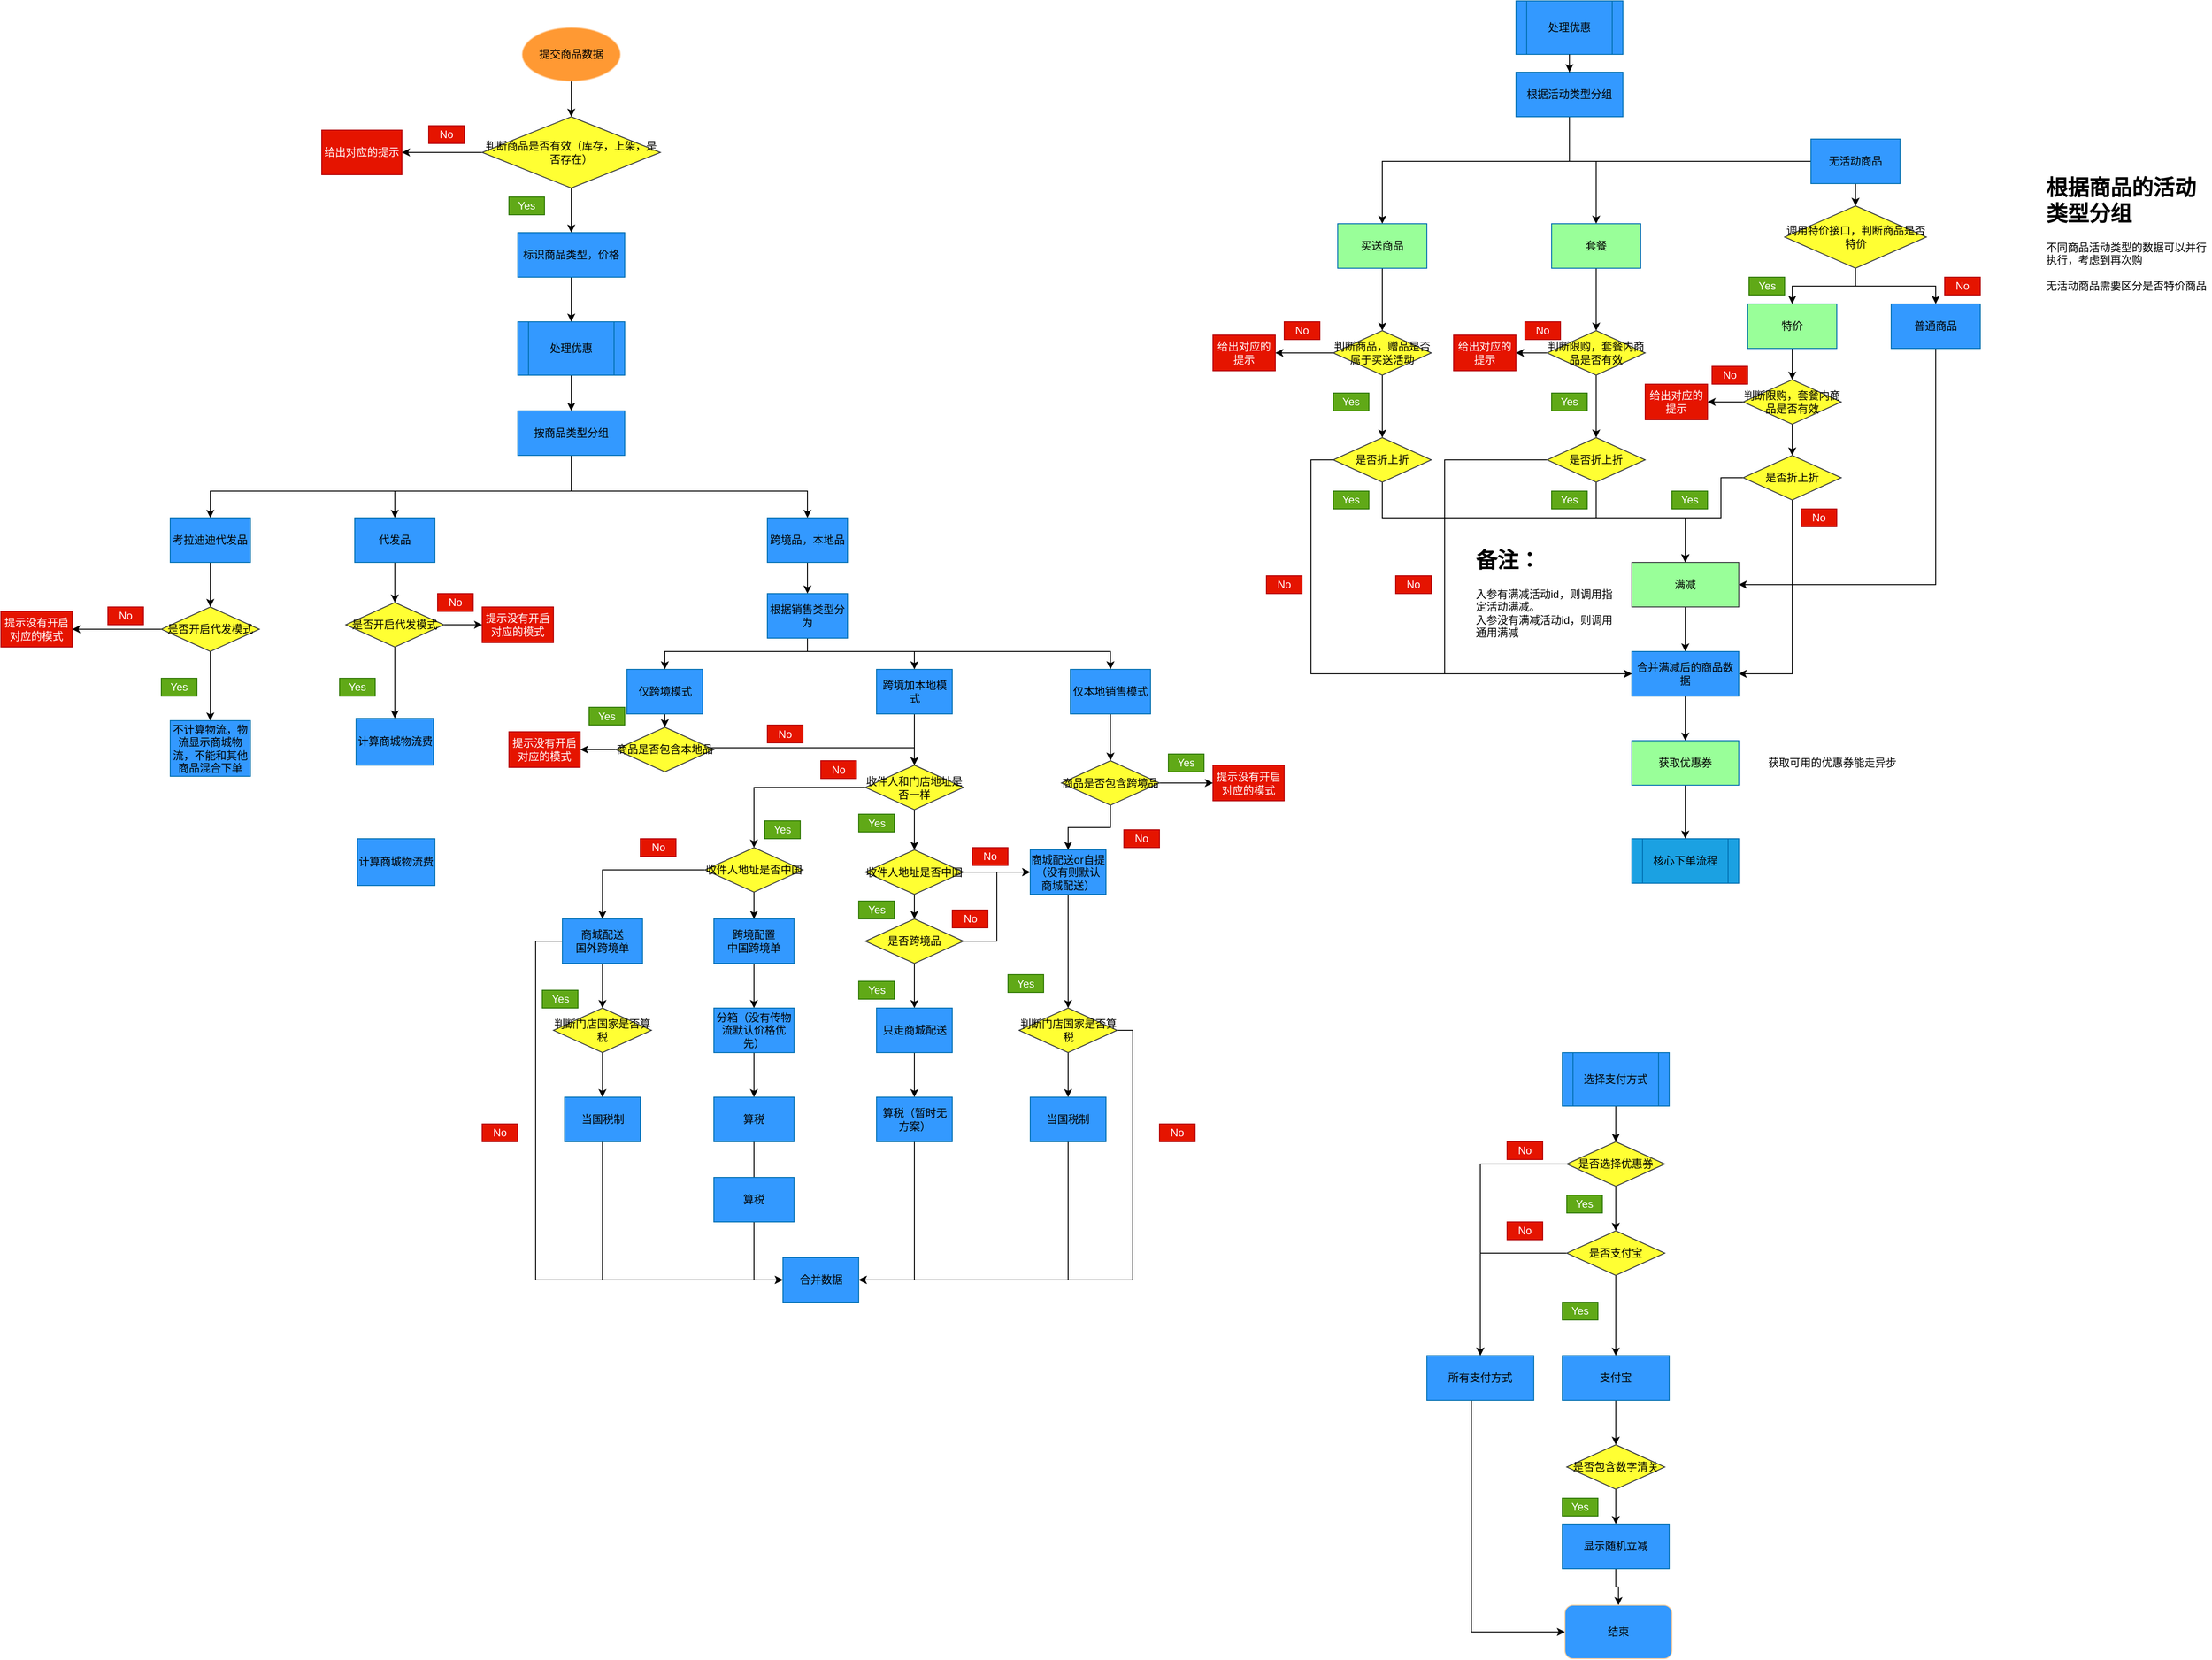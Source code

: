 <mxfile version="13.9.6" type="github">
  <diagram id="3rQoYeFcdN2NfCOZFEvK" name="Page-1">
    <mxGraphModel dx="3609" dy="871" grid="1" gridSize="10" guides="1" tooltips="1" connect="1" arrows="1" fold="1" page="1" pageScale="1" pageWidth="827" pageHeight="1169" math="0" shadow="0">
      <root>
        <mxCell id="0" />
        <mxCell id="1" parent="0" />
        <mxCell id="nCokUab-BiOMGtAnf7Bx-4" value="" style="edgeStyle=orthogonalEdgeStyle;rounded=0;orthogonalLoop=1;jettySize=auto;html=1;" edge="1" parent="1" source="nCokUab-BiOMGtAnf7Bx-2" target="nCokUab-BiOMGtAnf7Bx-3">
          <mxGeometry relative="1" as="geometry" />
        </mxCell>
        <mxCell id="nCokUab-BiOMGtAnf7Bx-2" value="提交商品数据" style="ellipse;whiteSpace=wrap;html=1;strokeColor=#FFCC99;fillColor=#FF9933;" vertex="1" parent="1">
          <mxGeometry x="-345" y="50" width="110" height="60" as="geometry" />
        </mxCell>
        <mxCell id="nCokUab-BiOMGtAnf7Bx-6" value="" style="edgeStyle=orthogonalEdgeStyle;rounded=0;orthogonalLoop=1;jettySize=auto;html=1;" edge="1" parent="1" source="nCokUab-BiOMGtAnf7Bx-3" target="nCokUab-BiOMGtAnf7Bx-5">
          <mxGeometry relative="1" as="geometry" />
        </mxCell>
        <mxCell id="nCokUab-BiOMGtAnf7Bx-10" value="" style="edgeStyle=orthogonalEdgeStyle;rounded=0;orthogonalLoop=1;jettySize=auto;html=1;" edge="1" parent="1" source="nCokUab-BiOMGtAnf7Bx-3">
          <mxGeometry relative="1" as="geometry">
            <mxPoint x="-290" y="280" as="targetPoint" />
          </mxGeometry>
        </mxCell>
        <mxCell id="nCokUab-BiOMGtAnf7Bx-3" value="判断商品是否有效（库存，上架，是否存在）" style="rhombus;whiteSpace=wrap;html=1;strokeColor=#36393d;fillColor=#FFFF33;" vertex="1" parent="1">
          <mxGeometry x="-390" y="150" width="200" height="80" as="geometry" />
        </mxCell>
        <mxCell id="nCokUab-BiOMGtAnf7Bx-5" value="给出对应的提示" style="rounded=0;whiteSpace=wrap;html=1;strokeColor=#B20000;fillColor=#e51400;fontColor=#ffffff;" vertex="1" parent="1">
          <mxGeometry x="-570" y="165" width="90" height="50" as="geometry" />
        </mxCell>
        <mxCell id="nCokUab-BiOMGtAnf7Bx-7" value="No" style="text;html=1;strokeColor=#B20000;fillColor=#e51400;align=center;verticalAlign=middle;whiteSpace=wrap;rounded=0;fontColor=#ffffff;" vertex="1" parent="1">
          <mxGeometry x="-450" y="160" width="40" height="20" as="geometry" />
        </mxCell>
        <mxCell id="nCokUab-BiOMGtAnf7Bx-105" value="" style="edgeStyle=orthogonalEdgeStyle;rounded=0;orthogonalLoop=1;jettySize=auto;html=1;" edge="1" parent="1" source="nCokUab-BiOMGtAnf7Bx-9" target="nCokUab-BiOMGtAnf7Bx-104">
          <mxGeometry relative="1" as="geometry" />
        </mxCell>
        <mxCell id="nCokUab-BiOMGtAnf7Bx-9" value="&lt;font color=&quot;#000000&quot;&gt;处理优惠&lt;/font&gt;" style="shape=process;whiteSpace=wrap;html=1;backgroundOutline=1;strokeColor=#006EAF;fontColor=#ffffff;fillColor=#3399FF;" vertex="1" parent="1">
          <mxGeometry x="-350" y="380" width="120" height="60" as="geometry" />
        </mxCell>
        <mxCell id="nCokUab-BiOMGtAnf7Bx-11" value="Yes" style="text;html=1;strokeColor=#2D7600;fillColor=#60a917;align=center;verticalAlign=middle;whiteSpace=wrap;rounded=0;fontColor=#ffffff;" vertex="1" parent="1">
          <mxGeometry x="-360" y="240" width="40" height="20" as="geometry" />
        </mxCell>
        <mxCell id="nCokUab-BiOMGtAnf7Bx-18" style="edgeStyle=orthogonalEdgeStyle;rounded=0;orthogonalLoop=1;jettySize=auto;html=1;" edge="1" parent="1" source="nCokUab-BiOMGtAnf7Bx-12" target="nCokUab-BiOMGtAnf7Bx-13">
          <mxGeometry relative="1" as="geometry">
            <Array as="points">
              <mxPoint x="830" y="200" />
              <mxPoint x="620" y="200" />
            </Array>
          </mxGeometry>
        </mxCell>
        <mxCell id="nCokUab-BiOMGtAnf7Bx-19" style="edgeStyle=orthogonalEdgeStyle;rounded=0;orthogonalLoop=1;jettySize=auto;html=1;entryX=0.5;entryY=0;entryDx=0;entryDy=0;" edge="1" parent="1" source="nCokUab-BiOMGtAnf7Bx-73" target="nCokUab-BiOMGtAnf7Bx-15">
          <mxGeometry relative="1" as="geometry">
            <Array as="points">
              <mxPoint x="830" y="200" />
              <mxPoint x="860" y="200" />
            </Array>
          </mxGeometry>
        </mxCell>
        <mxCell id="nCokUab-BiOMGtAnf7Bx-12" value="&lt;font color=&quot;#000000&quot;&gt;处理优惠&lt;/font&gt;" style="shape=process;whiteSpace=wrap;html=1;backgroundOutline=1;strokeColor=#006EAF;fontColor=#ffffff;fillColor=#3399FF;" vertex="1" parent="1">
          <mxGeometry x="770" y="20" width="120" height="60" as="geometry" />
        </mxCell>
        <mxCell id="nCokUab-BiOMGtAnf7Bx-62" value="" style="edgeStyle=orthogonalEdgeStyle;rounded=0;orthogonalLoop=1;jettySize=auto;html=1;" edge="1" parent="1" source="nCokUab-BiOMGtAnf7Bx-13" target="nCokUab-BiOMGtAnf7Bx-57">
          <mxGeometry relative="1" as="geometry" />
        </mxCell>
        <mxCell id="nCokUab-BiOMGtAnf7Bx-13" value="&lt;font color=&quot;#000000&quot;&gt;买送商品&lt;/font&gt;" style="rounded=0;whiteSpace=wrap;html=1;strokeColor=#006EAF;fontColor=#ffffff;fillColor=#99FF99;" vertex="1" parent="1">
          <mxGeometry x="570" y="270" width="100" height="50" as="geometry" />
        </mxCell>
        <mxCell id="nCokUab-BiOMGtAnf7Bx-66" value="" style="edgeStyle=orthogonalEdgeStyle;rounded=0;orthogonalLoop=1;jettySize=auto;html=1;" edge="1" parent="1" source="nCokUab-BiOMGtAnf7Bx-15" target="nCokUab-BiOMGtAnf7Bx-59">
          <mxGeometry relative="1" as="geometry" />
        </mxCell>
        <mxCell id="nCokUab-BiOMGtAnf7Bx-15" value="&lt;font color=&quot;#000000&quot;&gt;套餐&lt;/font&gt;" style="rounded=0;whiteSpace=wrap;html=1;strokeColor=#006EAF;fontColor=#ffffff;fillColor=#99FF99;" vertex="1" parent="1">
          <mxGeometry x="810" y="270" width="100" height="50" as="geometry" />
        </mxCell>
        <mxCell id="nCokUab-BiOMGtAnf7Bx-88" value="" style="edgeStyle=orthogonalEdgeStyle;rounded=0;orthogonalLoop=1;jettySize=auto;html=1;" edge="1" parent="1" source="nCokUab-BiOMGtAnf7Bx-16" target="nCokUab-BiOMGtAnf7Bx-87">
          <mxGeometry relative="1" as="geometry" />
        </mxCell>
        <mxCell id="nCokUab-BiOMGtAnf7Bx-16" value="&lt;font color=&quot;#000000&quot;&gt;特价&lt;/font&gt;" style="rounded=0;whiteSpace=wrap;html=1;strokeColor=#006EAF;fontColor=#ffffff;fillColor=#99FF99;" vertex="1" parent="1">
          <mxGeometry x="1030" y="360" width="100" height="50" as="geometry" />
        </mxCell>
        <mxCell id="nCokUab-BiOMGtAnf7Bx-85" style="edgeStyle=orthogonalEdgeStyle;rounded=0;orthogonalLoop=1;jettySize=auto;html=1;entryX=1;entryY=0.5;entryDx=0;entryDy=0;" edge="1" parent="1" source="nCokUab-BiOMGtAnf7Bx-17" target="nCokUab-BiOMGtAnf7Bx-27">
          <mxGeometry relative="1" as="geometry">
            <Array as="points">
              <mxPoint x="1241" y="675" />
            </Array>
          </mxGeometry>
        </mxCell>
        <mxCell id="nCokUab-BiOMGtAnf7Bx-17" value="&lt;font color=&quot;#000000&quot;&gt;普通商品&lt;/font&gt;" style="rounded=0;whiteSpace=wrap;html=1;strokeColor=#006EAF;fontColor=#ffffff;fillColor=#3399FF;" vertex="1" parent="1">
          <mxGeometry x="1191" y="360" width="100" height="50" as="geometry" />
        </mxCell>
        <mxCell id="nCokUab-BiOMGtAnf7Bx-36" style="edgeStyle=orthogonalEdgeStyle;rounded=0;orthogonalLoop=1;jettySize=auto;html=1;entryX=0.5;entryY=0;entryDx=0;entryDy=0;" edge="1" parent="1" source="nCokUab-BiOMGtAnf7Bx-24" target="nCokUab-BiOMGtAnf7Bx-27">
          <mxGeometry relative="1" as="geometry">
            <Array as="points">
              <mxPoint x="620" y="600" />
              <mxPoint x="960" y="600" />
            </Array>
          </mxGeometry>
        </mxCell>
        <mxCell id="nCokUab-BiOMGtAnf7Bx-43" style="edgeStyle=orthogonalEdgeStyle;rounded=0;orthogonalLoop=1;jettySize=auto;html=1;entryX=0;entryY=0.5;entryDx=0;entryDy=0;" edge="1" parent="1" source="nCokUab-BiOMGtAnf7Bx-24" target="nCokUab-BiOMGtAnf7Bx-41">
          <mxGeometry relative="1" as="geometry">
            <mxPoint x="510" y="780" as="targetPoint" />
            <Array as="points">
              <mxPoint x="540" y="535" />
              <mxPoint x="540" y="775" />
            </Array>
          </mxGeometry>
        </mxCell>
        <mxCell id="nCokUab-BiOMGtAnf7Bx-24" value="是否折上折" style="rhombus;whiteSpace=wrap;html=1;strokeColor=#36393d;fillColor=#FFFF33;" vertex="1" parent="1">
          <mxGeometry x="565" y="510" width="110" height="50" as="geometry" />
        </mxCell>
        <mxCell id="nCokUab-BiOMGtAnf7Bx-35" style="edgeStyle=orthogonalEdgeStyle;rounded=0;orthogonalLoop=1;jettySize=auto;html=1;entryX=0.5;entryY=0;entryDx=0;entryDy=0;" edge="1" parent="1" source="nCokUab-BiOMGtAnf7Bx-25" target="nCokUab-BiOMGtAnf7Bx-27">
          <mxGeometry relative="1" as="geometry">
            <Array as="points">
              <mxPoint x="860" y="600" />
              <mxPoint x="960" y="600" />
            </Array>
          </mxGeometry>
        </mxCell>
        <mxCell id="nCokUab-BiOMGtAnf7Bx-46" style="edgeStyle=orthogonalEdgeStyle;rounded=0;orthogonalLoop=1;jettySize=auto;html=1;entryX=0;entryY=0.5;entryDx=0;entryDy=0;" edge="1" parent="1" source="nCokUab-BiOMGtAnf7Bx-25" target="nCokUab-BiOMGtAnf7Bx-41">
          <mxGeometry relative="1" as="geometry">
            <Array as="points">
              <mxPoint x="690" y="535" />
              <mxPoint x="690" y="775" />
            </Array>
          </mxGeometry>
        </mxCell>
        <mxCell id="nCokUab-BiOMGtAnf7Bx-25" value="是否折上折" style="rhombus;whiteSpace=wrap;html=1;strokeColor=#36393d;fillColor=#FFFF33;" vertex="1" parent="1">
          <mxGeometry x="805" y="510" width="110" height="50" as="geometry" />
        </mxCell>
        <mxCell id="nCokUab-BiOMGtAnf7Bx-34" style="edgeStyle=orthogonalEdgeStyle;rounded=0;orthogonalLoop=1;jettySize=auto;html=1;entryX=0.5;entryY=0;entryDx=0;entryDy=0;" edge="1" parent="1" source="nCokUab-BiOMGtAnf7Bx-26" target="nCokUab-BiOMGtAnf7Bx-27">
          <mxGeometry relative="1" as="geometry">
            <Array as="points">
              <mxPoint x="1000" y="600" />
              <mxPoint x="960" y="600" />
            </Array>
          </mxGeometry>
        </mxCell>
        <mxCell id="nCokUab-BiOMGtAnf7Bx-86" style="edgeStyle=orthogonalEdgeStyle;rounded=0;orthogonalLoop=1;jettySize=auto;html=1;entryX=1;entryY=0.5;entryDx=0;entryDy=0;" edge="1" parent="1" source="nCokUab-BiOMGtAnf7Bx-26" target="nCokUab-BiOMGtAnf7Bx-41">
          <mxGeometry relative="1" as="geometry">
            <Array as="points">
              <mxPoint x="1080" y="775" />
            </Array>
          </mxGeometry>
        </mxCell>
        <mxCell id="nCokUab-BiOMGtAnf7Bx-26" value="是否折上折" style="rhombus;whiteSpace=wrap;html=1;strokeColor=#36393d;fillColor=#FFFF33;" vertex="1" parent="1">
          <mxGeometry x="1025" y="530" width="110" height="50" as="geometry" />
        </mxCell>
        <mxCell id="nCokUab-BiOMGtAnf7Bx-42" value="" style="edgeStyle=orthogonalEdgeStyle;rounded=0;orthogonalLoop=1;jettySize=auto;html=1;" edge="1" parent="1" source="nCokUab-BiOMGtAnf7Bx-27" target="nCokUab-BiOMGtAnf7Bx-41">
          <mxGeometry relative="1" as="geometry" />
        </mxCell>
        <mxCell id="nCokUab-BiOMGtAnf7Bx-27" value="&lt;font color=&quot;#000000&quot;&gt;满减&lt;/font&gt;" style="rounded=0;whiteSpace=wrap;html=1;strokeColor=#36393d;fillColor=#99FF99;" vertex="1" parent="1">
          <mxGeometry x="900" y="650" width="120" height="50" as="geometry" />
        </mxCell>
        <mxCell id="nCokUab-BiOMGtAnf7Bx-37" value="Yes" style="text;html=1;strokeColor=#2D7600;fillColor=#60a917;align=center;verticalAlign=middle;whiteSpace=wrap;rounded=0;fontColor=#ffffff;" vertex="1" parent="1">
          <mxGeometry x="565" y="570" width="40" height="20" as="geometry" />
        </mxCell>
        <mxCell id="nCokUab-BiOMGtAnf7Bx-38" value="Yes" style="text;html=1;strokeColor=#2D7600;fillColor=#60a917;align=center;verticalAlign=middle;whiteSpace=wrap;rounded=0;fontColor=#ffffff;" vertex="1" parent="1">
          <mxGeometry x="810" y="570" width="40" height="20" as="geometry" />
        </mxCell>
        <mxCell id="nCokUab-BiOMGtAnf7Bx-39" value="Yes" style="text;html=1;strokeColor=#2D7600;fillColor=#60a917;align=center;verticalAlign=middle;whiteSpace=wrap;rounded=0;fontColor=#ffffff;" vertex="1" parent="1">
          <mxGeometry x="945" y="570" width="40" height="20" as="geometry" />
        </mxCell>
        <mxCell id="nCokUab-BiOMGtAnf7Bx-40" value="&lt;font color=&quot;#000000&quot;&gt;核心下单流程&lt;/font&gt;" style="shape=process;whiteSpace=wrap;html=1;backgroundOutline=1;strokeColor=#006EAF;fillColor=#1ba1e2;fontColor=#ffffff;" vertex="1" parent="1">
          <mxGeometry x="900" y="960" width="120" height="50" as="geometry" />
        </mxCell>
        <mxCell id="nCokUab-BiOMGtAnf7Bx-51" value="" style="edgeStyle=orthogonalEdgeStyle;rounded=0;orthogonalLoop=1;jettySize=auto;html=1;" edge="1" parent="1" source="nCokUab-BiOMGtAnf7Bx-41" target="nCokUab-BiOMGtAnf7Bx-44">
          <mxGeometry relative="1" as="geometry" />
        </mxCell>
        <mxCell id="nCokUab-BiOMGtAnf7Bx-41" value="&lt;font color=&quot;#000000&quot;&gt;合并满减后的商品数据&lt;/font&gt;" style="rounded=0;whiteSpace=wrap;html=1;strokeColor=#006EAF;fontColor=#ffffff;fillColor=#3399FF;" vertex="1" parent="1">
          <mxGeometry x="900" y="750" width="120" height="50" as="geometry" />
        </mxCell>
        <mxCell id="nCokUab-BiOMGtAnf7Bx-52" value="" style="edgeStyle=orthogonalEdgeStyle;rounded=0;orthogonalLoop=1;jettySize=auto;html=1;" edge="1" parent="1" source="nCokUab-BiOMGtAnf7Bx-44" target="nCokUab-BiOMGtAnf7Bx-40">
          <mxGeometry relative="1" as="geometry" />
        </mxCell>
        <mxCell id="nCokUab-BiOMGtAnf7Bx-44" value="&lt;font color=&quot;#000000&quot;&gt;获取优惠券&lt;/font&gt;" style="rounded=0;whiteSpace=wrap;html=1;strokeColor=#006EAF;fontColor=#ffffff;fillColor=#99FF99;" vertex="1" parent="1">
          <mxGeometry x="900" y="850" width="120" height="50" as="geometry" />
        </mxCell>
        <mxCell id="nCokUab-BiOMGtAnf7Bx-48" value="No" style="text;html=1;strokeColor=#B20000;fillColor=#e51400;align=center;verticalAlign=middle;whiteSpace=wrap;rounded=0;fontColor=#ffffff;" vertex="1" parent="1">
          <mxGeometry x="490" y="665" width="40" height="20" as="geometry" />
        </mxCell>
        <mxCell id="nCokUab-BiOMGtAnf7Bx-49" value="No" style="text;html=1;strokeColor=#B20000;fillColor=#e51400;align=center;verticalAlign=middle;whiteSpace=wrap;rounded=0;fontColor=#ffffff;" vertex="1" parent="1">
          <mxGeometry x="635" y="665" width="40" height="20" as="geometry" />
        </mxCell>
        <mxCell id="nCokUab-BiOMGtAnf7Bx-50" value="No" style="text;html=1;strokeColor=#B20000;fillColor=#e51400;align=center;verticalAlign=middle;whiteSpace=wrap;rounded=0;fontColor=#ffffff;" vertex="1" parent="1">
          <mxGeometry x="1090" y="590" width="40" height="20" as="geometry" />
        </mxCell>
        <mxCell id="nCokUab-BiOMGtAnf7Bx-54" value="获取可用的优惠券能走异步" style="text;html=1;strokeColor=none;fillColor=none;align=center;verticalAlign=middle;whiteSpace=wrap;rounded=0;" vertex="1" parent="1">
          <mxGeometry x="1050" y="857.5" width="150" height="35" as="geometry" />
        </mxCell>
        <mxCell id="nCokUab-BiOMGtAnf7Bx-55" value="&lt;h1&gt;根据商品的活动类型分组&lt;/h1&gt;&lt;div&gt;不同商品活动类型的数据可以并行执行，考虑到再次购&lt;/div&gt;&lt;div&gt;&lt;br&gt;&lt;/div&gt;&lt;div&gt;无活动商品需要区分是否特价商品&lt;/div&gt;" style="text;html=1;strokeColor=none;fillColor=none;spacing=5;spacingTop=-20;whiteSpace=wrap;overflow=hidden;rounded=0;" vertex="1" parent="1">
          <mxGeometry x="1360" y="210" width="190" height="160" as="geometry" />
        </mxCell>
        <mxCell id="nCokUab-BiOMGtAnf7Bx-60" value="" style="edgeStyle=orthogonalEdgeStyle;rounded=0;orthogonalLoop=1;jettySize=auto;html=1;" edge="1" parent="1" source="nCokUab-BiOMGtAnf7Bx-57" target="nCokUab-BiOMGtAnf7Bx-24">
          <mxGeometry relative="1" as="geometry" />
        </mxCell>
        <mxCell id="nCokUab-BiOMGtAnf7Bx-64" value="" style="edgeStyle=orthogonalEdgeStyle;rounded=0;orthogonalLoop=1;jettySize=auto;html=1;" edge="1" parent="1" source="nCokUab-BiOMGtAnf7Bx-57" target="nCokUab-BiOMGtAnf7Bx-63">
          <mxGeometry relative="1" as="geometry" />
        </mxCell>
        <mxCell id="nCokUab-BiOMGtAnf7Bx-57" value="判断商品，赠品是否属于买送活动" style="rhombus;whiteSpace=wrap;html=1;strokeColor=#36393d;fillColor=#FFFF33;" vertex="1" parent="1">
          <mxGeometry x="565" y="390" width="110" height="50" as="geometry" />
        </mxCell>
        <mxCell id="nCokUab-BiOMGtAnf7Bx-67" value="" style="edgeStyle=orthogonalEdgeStyle;rounded=0;orthogonalLoop=1;jettySize=auto;html=1;" edge="1" parent="1" source="nCokUab-BiOMGtAnf7Bx-59" target="nCokUab-BiOMGtAnf7Bx-25">
          <mxGeometry relative="1" as="geometry" />
        </mxCell>
        <mxCell id="nCokUab-BiOMGtAnf7Bx-70" value="" style="edgeStyle=orthogonalEdgeStyle;rounded=0;orthogonalLoop=1;jettySize=auto;html=1;" edge="1" parent="1" source="nCokUab-BiOMGtAnf7Bx-59" target="nCokUab-BiOMGtAnf7Bx-68">
          <mxGeometry relative="1" as="geometry" />
        </mxCell>
        <mxCell id="nCokUab-BiOMGtAnf7Bx-59" value="判断限购，套餐内商品是否有效" style="rhombus;whiteSpace=wrap;html=1;strokeColor=#36393d;fillColor=#FFFF33;" vertex="1" parent="1">
          <mxGeometry x="805" y="390" width="110" height="50" as="geometry" />
        </mxCell>
        <mxCell id="nCokUab-BiOMGtAnf7Bx-61" value="Yes" style="text;html=1;strokeColor=#2D7600;fillColor=#60a917;align=center;verticalAlign=middle;whiteSpace=wrap;rounded=0;fontColor=#ffffff;" vertex="1" parent="1">
          <mxGeometry x="565" y="460" width="40" height="20" as="geometry" />
        </mxCell>
        <mxCell id="nCokUab-BiOMGtAnf7Bx-63" value="给出对应的提示" style="rounded=0;whiteSpace=wrap;html=1;strokeColor=#B20000;fillColor=#e51400;fontColor=#ffffff;" vertex="1" parent="1">
          <mxGeometry x="430" y="395" width="70" height="40" as="geometry" />
        </mxCell>
        <mxCell id="nCokUab-BiOMGtAnf7Bx-65" value="No" style="text;html=1;strokeColor=#B20000;fillColor=#e51400;align=center;verticalAlign=middle;whiteSpace=wrap;rounded=0;fontColor=#ffffff;" vertex="1" parent="1">
          <mxGeometry x="510" y="380" width="40" height="20" as="geometry" />
        </mxCell>
        <mxCell id="nCokUab-BiOMGtAnf7Bx-68" value="给出对应的提示" style="rounded=0;whiteSpace=wrap;html=1;strokeColor=#B20000;fillColor=#e51400;fontColor=#ffffff;" vertex="1" parent="1">
          <mxGeometry x="700" y="395" width="70" height="40" as="geometry" />
        </mxCell>
        <mxCell id="nCokUab-BiOMGtAnf7Bx-69" value="No" style="text;html=1;strokeColor=#B20000;fillColor=#e51400;align=center;verticalAlign=middle;whiteSpace=wrap;rounded=0;fontColor=#ffffff;" vertex="1" parent="1">
          <mxGeometry x="780" y="380" width="40" height="20" as="geometry" />
        </mxCell>
        <mxCell id="nCokUab-BiOMGtAnf7Bx-71" value="Yes" style="text;html=1;strokeColor=#2D7600;fillColor=#60a917;align=center;verticalAlign=middle;whiteSpace=wrap;rounded=0;fontColor=#ffffff;" vertex="1" parent="1">
          <mxGeometry x="810" y="460" width="40" height="20" as="geometry" />
        </mxCell>
        <mxCell id="nCokUab-BiOMGtAnf7Bx-76" style="edgeStyle=orthogonalEdgeStyle;rounded=0;orthogonalLoop=1;jettySize=auto;html=1;entryX=0;entryY=0.5;entryDx=0;entryDy=0;" edge="1" parent="1" source="nCokUab-BiOMGtAnf7Bx-73" target="nCokUab-BiOMGtAnf7Bx-75">
          <mxGeometry relative="1" as="geometry">
            <Array as="points">
              <mxPoint x="830" y="200" />
              <mxPoint x="1110" y="200" />
            </Array>
          </mxGeometry>
        </mxCell>
        <mxCell id="nCokUab-BiOMGtAnf7Bx-73" value="&lt;font color=&quot;#000000&quot;&gt;根据活动类型分组&lt;/font&gt;" style="rounded=0;whiteSpace=wrap;html=1;strokeColor=#006EAF;fontColor=#ffffff;fillColor=#3399FF;" vertex="1" parent="1">
          <mxGeometry x="770" y="100" width="120" height="50" as="geometry" />
        </mxCell>
        <mxCell id="nCokUab-BiOMGtAnf7Bx-74" style="edgeStyle=orthogonalEdgeStyle;rounded=0;orthogonalLoop=1;jettySize=auto;html=1;entryX=0.5;entryY=0;entryDx=0;entryDy=0;" edge="1" parent="1" source="nCokUab-BiOMGtAnf7Bx-12" target="nCokUab-BiOMGtAnf7Bx-73">
          <mxGeometry relative="1" as="geometry">
            <mxPoint x="829.941" y="80" as="sourcePoint" />
            <mxPoint x="860.0" y="270" as="targetPoint" />
            <Array as="points" />
          </mxGeometry>
        </mxCell>
        <mxCell id="nCokUab-BiOMGtAnf7Bx-80" value="" style="edgeStyle=orthogonalEdgeStyle;rounded=0;orthogonalLoop=1;jettySize=auto;html=1;" edge="1" parent="1" source="nCokUab-BiOMGtAnf7Bx-75" target="nCokUab-BiOMGtAnf7Bx-79">
          <mxGeometry relative="1" as="geometry" />
        </mxCell>
        <mxCell id="nCokUab-BiOMGtAnf7Bx-75" value="&lt;font color=&quot;#000000&quot;&gt;无活动商品&lt;/font&gt;" style="rounded=0;whiteSpace=wrap;html=1;strokeColor=#006EAF;fontColor=#ffffff;fillColor=#3399FF;" vertex="1" parent="1">
          <mxGeometry x="1101" y="175" width="100" height="50" as="geometry" />
        </mxCell>
        <mxCell id="nCokUab-BiOMGtAnf7Bx-81" style="edgeStyle=orthogonalEdgeStyle;rounded=0;orthogonalLoop=1;jettySize=auto;html=1;entryX=0.5;entryY=0;entryDx=0;entryDy=0;" edge="1" parent="1" source="nCokUab-BiOMGtAnf7Bx-79" target="nCokUab-BiOMGtAnf7Bx-16">
          <mxGeometry relative="1" as="geometry" />
        </mxCell>
        <mxCell id="nCokUab-BiOMGtAnf7Bx-82" style="edgeStyle=orthogonalEdgeStyle;rounded=0;orthogonalLoop=1;jettySize=auto;html=1;entryX=0.5;entryY=0;entryDx=0;entryDy=0;" edge="1" parent="1" source="nCokUab-BiOMGtAnf7Bx-79" target="nCokUab-BiOMGtAnf7Bx-17">
          <mxGeometry relative="1" as="geometry" />
        </mxCell>
        <mxCell id="nCokUab-BiOMGtAnf7Bx-79" value="调用特价接口，判断商品是否特价" style="rhombus;whiteSpace=wrap;html=1;strokeColor=#36393d;fillColor=#FFFF33;" vertex="1" parent="1">
          <mxGeometry x="1071.5" y="250" width="159" height="70" as="geometry" />
        </mxCell>
        <mxCell id="nCokUab-BiOMGtAnf7Bx-83" value="No" style="text;html=1;strokeColor=#B20000;fillColor=#e51400;align=center;verticalAlign=middle;whiteSpace=wrap;rounded=0;fontColor=#ffffff;" vertex="1" parent="1">
          <mxGeometry x="1251" y="330" width="40" height="20" as="geometry" />
        </mxCell>
        <mxCell id="nCokUab-BiOMGtAnf7Bx-84" value="Yes" style="text;html=1;strokeColor=#2D7600;fillColor=#60a917;align=center;verticalAlign=middle;whiteSpace=wrap;rounded=0;fontColor=#ffffff;" vertex="1" parent="1">
          <mxGeometry x="1031.5" y="330" width="40" height="20" as="geometry" />
        </mxCell>
        <mxCell id="nCokUab-BiOMGtAnf7Bx-89" value="" style="edgeStyle=orthogonalEdgeStyle;rounded=0;orthogonalLoop=1;jettySize=auto;html=1;" edge="1" parent="1" source="nCokUab-BiOMGtAnf7Bx-87">
          <mxGeometry relative="1" as="geometry">
            <mxPoint x="1080" y="530" as="targetPoint" />
          </mxGeometry>
        </mxCell>
        <mxCell id="nCokUab-BiOMGtAnf7Bx-92" value="" style="edgeStyle=orthogonalEdgeStyle;rounded=0;orthogonalLoop=1;jettySize=auto;html=1;" edge="1" parent="1" source="nCokUab-BiOMGtAnf7Bx-87" target="nCokUab-BiOMGtAnf7Bx-90">
          <mxGeometry relative="1" as="geometry" />
        </mxCell>
        <mxCell id="nCokUab-BiOMGtAnf7Bx-87" value="判断限购，套餐内商品是否有效" style="rhombus;whiteSpace=wrap;html=1;strokeColor=#36393d;fillColor=#FFFF33;" vertex="1" parent="1">
          <mxGeometry x="1025" y="445" width="110" height="50" as="geometry" />
        </mxCell>
        <mxCell id="nCokUab-BiOMGtAnf7Bx-90" value="给出对应的提示" style="rounded=0;whiteSpace=wrap;html=1;strokeColor=#B20000;fillColor=#e51400;fontColor=#ffffff;" vertex="1" parent="1">
          <mxGeometry x="915" y="450" width="70" height="40" as="geometry" />
        </mxCell>
        <mxCell id="nCokUab-BiOMGtAnf7Bx-91" value="No" style="text;html=1;strokeColor=#B20000;fillColor=#e51400;align=center;verticalAlign=middle;whiteSpace=wrap;rounded=0;fontColor=#ffffff;" vertex="1" parent="1">
          <mxGeometry x="990" y="430" width="40" height="20" as="geometry" />
        </mxCell>
        <mxCell id="nCokUab-BiOMGtAnf7Bx-103" value="" style="edgeStyle=orthogonalEdgeStyle;rounded=0;orthogonalLoop=1;jettySize=auto;html=1;" edge="1" parent="1" source="nCokUab-BiOMGtAnf7Bx-100" target="nCokUab-BiOMGtAnf7Bx-9">
          <mxGeometry relative="1" as="geometry" />
        </mxCell>
        <mxCell id="nCokUab-BiOMGtAnf7Bx-100" value="&lt;font color=&quot;#000000&quot;&gt;标识商品类型，价格&lt;/font&gt;" style="rounded=0;whiteSpace=wrap;html=1;strokeColor=#006EAF;fontColor=#ffffff;fillColor=#3399FF;" vertex="1" parent="1">
          <mxGeometry x="-350" y="280" width="120" height="50" as="geometry" />
        </mxCell>
        <mxCell id="nCokUab-BiOMGtAnf7Bx-139" style="edgeStyle=orthogonalEdgeStyle;rounded=0;orthogonalLoop=1;jettySize=auto;html=1;entryX=0.5;entryY=0;entryDx=0;entryDy=0;" edge="1" parent="1" source="nCokUab-BiOMGtAnf7Bx-104" target="nCokUab-BiOMGtAnf7Bx-136">
          <mxGeometry relative="1" as="geometry">
            <Array as="points">
              <mxPoint x="-290" y="570" />
              <mxPoint x="-488" y="570" />
            </Array>
          </mxGeometry>
        </mxCell>
        <mxCell id="nCokUab-BiOMGtAnf7Bx-140" style="edgeStyle=orthogonalEdgeStyle;rounded=0;orthogonalLoop=1;jettySize=auto;html=1;" edge="1" parent="1" source="nCokUab-BiOMGtAnf7Bx-104" target="nCokUab-BiOMGtAnf7Bx-135">
          <mxGeometry relative="1" as="geometry">
            <Array as="points">
              <mxPoint x="-290" y="570" />
              <mxPoint x="-695" y="570" />
            </Array>
          </mxGeometry>
        </mxCell>
        <mxCell id="nCokUab-BiOMGtAnf7Bx-141" style="edgeStyle=orthogonalEdgeStyle;rounded=0;orthogonalLoop=1;jettySize=auto;html=1;entryX=0.5;entryY=0;entryDx=0;entryDy=0;" edge="1" parent="1" source="nCokUab-BiOMGtAnf7Bx-104" target="nCokUab-BiOMGtAnf7Bx-137">
          <mxGeometry relative="1" as="geometry">
            <Array as="points">
              <mxPoint x="-290" y="570" />
              <mxPoint x="-25" y="570" />
            </Array>
          </mxGeometry>
        </mxCell>
        <mxCell id="nCokUab-BiOMGtAnf7Bx-104" value="&lt;font color=&quot;#000000&quot;&gt;按商品类型分组&lt;/font&gt;" style="rounded=0;whiteSpace=wrap;html=1;strokeColor=#006EAF;fontColor=#ffffff;fillColor=#3399FF;" vertex="1" parent="1">
          <mxGeometry x="-350" y="480" width="120" height="50" as="geometry" />
        </mxCell>
        <mxCell id="nCokUab-BiOMGtAnf7Bx-118" value="&lt;h1&gt;备注：&lt;/h1&gt;&lt;div&gt;入参有满减活动id，则调用指定活动满减。&lt;/div&gt;&lt;div&gt;入参没有满减活动id，则调用通用满减&lt;/div&gt;" style="text;html=1;strokeColor=none;fillColor=none;spacing=5;spacingTop=-20;whiteSpace=wrap;overflow=hidden;rounded=0;" vertex="1" parent="1">
          <mxGeometry x="720" y="627.5" width="170" height="142.5" as="geometry" />
        </mxCell>
        <mxCell id="nCokUab-BiOMGtAnf7Bx-198" value="" style="edgeStyle=orthogonalEdgeStyle;rounded=0;orthogonalLoop=1;jettySize=auto;html=1;" edge="1" parent="1" source="nCokUab-BiOMGtAnf7Bx-119" target="nCokUab-BiOMGtAnf7Bx-197">
          <mxGeometry relative="1" as="geometry" />
        </mxCell>
        <mxCell id="nCokUab-BiOMGtAnf7Bx-119" value="&lt;font color=&quot;#000000&quot;&gt;跨境配置&lt;br&gt;中国跨境单&lt;br&gt;&lt;/font&gt;" style="rounded=0;whiteSpace=wrap;html=1;strokeColor=#006EAF;fontColor=#ffffff;fillColor=#3399FF;" vertex="1" parent="1">
          <mxGeometry x="-130" y="1050" width="90" height="50" as="geometry" />
        </mxCell>
        <mxCell id="nCokUab-BiOMGtAnf7Bx-126" style="edgeStyle=orthogonalEdgeStyle;rounded=0;orthogonalLoop=1;jettySize=auto;html=1;" edge="1" parent="1" source="nCokUab-BiOMGtAnf7Bx-120" target="nCokUab-BiOMGtAnf7Bx-125">
          <mxGeometry relative="1" as="geometry" />
        </mxCell>
        <mxCell id="nCokUab-BiOMGtAnf7Bx-120" value="&lt;font color=&quot;#000000&quot;&gt;跨境加本地模式&lt;/font&gt;" style="rounded=0;whiteSpace=wrap;html=1;strokeColor=#006EAF;fontColor=#ffffff;fillColor=#3399FF;" vertex="1" parent="1">
          <mxGeometry x="52.5" y="770" width="85" height="50" as="geometry" />
        </mxCell>
        <mxCell id="nCokUab-BiOMGtAnf7Bx-250" value="" style="edgeStyle=orthogonalEdgeStyle;rounded=0;orthogonalLoop=1;jettySize=auto;html=1;" edge="1" parent="1" source="nCokUab-BiOMGtAnf7Bx-121" target="nCokUab-BiOMGtAnf7Bx-249">
          <mxGeometry relative="1" as="geometry" />
        </mxCell>
        <mxCell id="nCokUab-BiOMGtAnf7Bx-121" value="&lt;font color=&quot;#000000&quot;&gt;仅本地销售模式&lt;/font&gt;" style="rounded=0;whiteSpace=wrap;html=1;strokeColor=#006EAF;fontColor=#ffffff;fillColor=#3399FF;" vertex="1" parent="1">
          <mxGeometry x="270" y="770" width="90" height="50" as="geometry" />
        </mxCell>
        <mxCell id="nCokUab-BiOMGtAnf7Bx-131" value="" style="edgeStyle=orthogonalEdgeStyle;rounded=0;orthogonalLoop=1;jettySize=auto;html=1;" edge="1" parent="1" source="nCokUab-BiOMGtAnf7Bx-125" target="nCokUab-BiOMGtAnf7Bx-130">
          <mxGeometry relative="1" as="geometry" />
        </mxCell>
        <mxCell id="nCokUab-BiOMGtAnf7Bx-193" style="edgeStyle=orthogonalEdgeStyle;rounded=0;orthogonalLoop=1;jettySize=auto;html=1;entryX=0.5;entryY=0;entryDx=0;entryDy=0;" edge="1" parent="1" source="nCokUab-BiOMGtAnf7Bx-125" target="nCokUab-BiOMGtAnf7Bx-192">
          <mxGeometry relative="1" as="geometry" />
        </mxCell>
        <mxCell id="nCokUab-BiOMGtAnf7Bx-125" value="收件人和门店地址是否一样" style="rhombus;whiteSpace=wrap;html=1;strokeColor=#36393d;fillColor=#FFFF33;" vertex="1" parent="1">
          <mxGeometry x="40" y="877.5" width="110" height="50" as="geometry" />
        </mxCell>
        <mxCell id="nCokUab-BiOMGtAnf7Bx-129" value="Yes" style="text;html=1;strokeColor=#2D7600;fillColor=#60a917;align=center;verticalAlign=middle;whiteSpace=wrap;rounded=0;fontColor=#ffffff;" vertex="1" parent="1">
          <mxGeometry x="32.5" y="932.5" width="40" height="20" as="geometry" />
        </mxCell>
        <mxCell id="nCokUab-BiOMGtAnf7Bx-133" value="" style="edgeStyle=orthogonalEdgeStyle;rounded=0;orthogonalLoop=1;jettySize=auto;html=1;" edge="1" parent="1" source="nCokUab-BiOMGtAnf7Bx-130" target="nCokUab-BiOMGtAnf7Bx-132">
          <mxGeometry relative="1" as="geometry" />
        </mxCell>
        <mxCell id="nCokUab-BiOMGtAnf7Bx-175" style="edgeStyle=orthogonalEdgeStyle;rounded=0;orthogonalLoop=1;jettySize=auto;html=1;entryX=0;entryY=0.5;entryDx=0;entryDy=0;" edge="1" parent="1" source="nCokUab-BiOMGtAnf7Bx-130" target="nCokUab-BiOMGtAnf7Bx-172">
          <mxGeometry relative="1" as="geometry" />
        </mxCell>
        <mxCell id="nCokUab-BiOMGtAnf7Bx-130" value="收件人地址是否中国" style="rhombus;whiteSpace=wrap;html=1;strokeColor=#36393d;fillColor=#FFFF33;" vertex="1" parent="1">
          <mxGeometry x="40" y="972.5" width="110" height="50" as="geometry" />
        </mxCell>
        <mxCell id="nCokUab-BiOMGtAnf7Bx-170" value="" style="edgeStyle=orthogonalEdgeStyle;rounded=0;orthogonalLoop=1;jettySize=auto;html=1;" edge="1" parent="1" source="nCokUab-BiOMGtAnf7Bx-132" target="nCokUab-BiOMGtAnf7Bx-169">
          <mxGeometry relative="1" as="geometry" />
        </mxCell>
        <mxCell id="nCokUab-BiOMGtAnf7Bx-189" style="edgeStyle=orthogonalEdgeStyle;rounded=0;orthogonalLoop=1;jettySize=auto;html=1;entryX=0;entryY=0.5;entryDx=0;entryDy=0;" edge="1" parent="1" source="nCokUab-BiOMGtAnf7Bx-132" target="nCokUab-BiOMGtAnf7Bx-172">
          <mxGeometry relative="1" as="geometry" />
        </mxCell>
        <mxCell id="nCokUab-BiOMGtAnf7Bx-132" value="是否跨境品" style="rhombus;whiteSpace=wrap;html=1;strokeColor=#36393d;fillColor=#FFFF33;" vertex="1" parent="1">
          <mxGeometry x="40" y="1050" width="110" height="50" as="geometry" />
        </mxCell>
        <mxCell id="nCokUab-BiOMGtAnf7Bx-134" value="Yes" style="text;html=1;strokeColor=#2D7600;fillColor=#60a917;align=center;verticalAlign=middle;whiteSpace=wrap;rounded=0;fontColor=#ffffff;" vertex="1" parent="1">
          <mxGeometry x="32.5" y="1030" width="40" height="20" as="geometry" />
        </mxCell>
        <mxCell id="nCokUab-BiOMGtAnf7Bx-144" style="edgeStyle=orthogonalEdgeStyle;rounded=0;orthogonalLoop=1;jettySize=auto;html=1;" edge="1" parent="1" source="nCokUab-BiOMGtAnf7Bx-135" target="nCokUab-BiOMGtAnf7Bx-142">
          <mxGeometry relative="1" as="geometry">
            <Array as="points">
              <mxPoint x="-695" y="690" />
              <mxPoint x="-695" y="690" />
            </Array>
          </mxGeometry>
        </mxCell>
        <mxCell id="nCokUab-BiOMGtAnf7Bx-135" value="&lt;font color=&quot;#000000&quot;&gt;考拉迪迪代发品&lt;/font&gt;" style="rounded=0;whiteSpace=wrap;html=1;strokeColor=#006EAF;fontColor=#ffffff;fillColor=#3399FF;" vertex="1" parent="1">
          <mxGeometry x="-740" y="600" width="90" height="50" as="geometry" />
        </mxCell>
        <mxCell id="nCokUab-BiOMGtAnf7Bx-272" value="" style="edgeStyle=orthogonalEdgeStyle;rounded=0;orthogonalLoop=1;jettySize=auto;html=1;" edge="1" parent="1" source="nCokUab-BiOMGtAnf7Bx-136" target="nCokUab-BiOMGtAnf7Bx-269">
          <mxGeometry relative="1" as="geometry" />
        </mxCell>
        <mxCell id="nCokUab-BiOMGtAnf7Bx-136" value="&lt;font color=&quot;#000000&quot;&gt;代发品&lt;/font&gt;" style="rounded=0;whiteSpace=wrap;html=1;strokeColor=#006EAF;fontColor=#ffffff;fillColor=#3399FF;" vertex="1" parent="1">
          <mxGeometry x="-533" y="600" width="90" height="50" as="geometry" />
        </mxCell>
        <mxCell id="nCokUab-BiOMGtAnf7Bx-285" value="" style="edgeStyle=orthogonalEdgeStyle;rounded=0;orthogonalLoop=1;jettySize=auto;html=1;" edge="1" parent="1" source="nCokUab-BiOMGtAnf7Bx-137" target="nCokUab-BiOMGtAnf7Bx-284">
          <mxGeometry relative="1" as="geometry" />
        </mxCell>
        <mxCell id="nCokUab-BiOMGtAnf7Bx-137" value="&lt;font color=&quot;#000000&quot;&gt;跨境品，本地品&lt;/font&gt;" style="rounded=0;whiteSpace=wrap;html=1;strokeColor=#006EAF;fontColor=#ffffff;fillColor=#3399FF;" vertex="1" parent="1">
          <mxGeometry x="-70" y="600" width="90" height="50" as="geometry" />
        </mxCell>
        <mxCell id="nCokUab-BiOMGtAnf7Bx-274" style="edgeStyle=orthogonalEdgeStyle;rounded=0;orthogonalLoop=1;jettySize=auto;html=1;" edge="1" parent="1" source="nCokUab-BiOMGtAnf7Bx-142" target="nCokUab-BiOMGtAnf7Bx-145">
          <mxGeometry relative="1" as="geometry" />
        </mxCell>
        <mxCell id="nCokUab-BiOMGtAnf7Bx-276" value="" style="edgeStyle=orthogonalEdgeStyle;rounded=0;orthogonalLoop=1;jettySize=auto;html=1;" edge="1" parent="1" source="nCokUab-BiOMGtAnf7Bx-142" target="nCokUab-BiOMGtAnf7Bx-275">
          <mxGeometry relative="1" as="geometry" />
        </mxCell>
        <mxCell id="nCokUab-BiOMGtAnf7Bx-142" value="是否开启代发模式" style="rhombus;whiteSpace=wrap;html=1;strokeColor=#36393d;fillColor=#FFFF33;" vertex="1" parent="1">
          <mxGeometry x="-750" y="700" width="110" height="50" as="geometry" />
        </mxCell>
        <mxCell id="nCokUab-BiOMGtAnf7Bx-145" value="提示没有开启对应的模式" style="rounded=0;whiteSpace=wrap;html=1;strokeColor=#B20000;fillColor=#e51400;fontColor=#ffffff;" vertex="1" parent="1">
          <mxGeometry x="-930" y="705" width="80" height="40" as="geometry" />
        </mxCell>
        <mxCell id="nCokUab-BiOMGtAnf7Bx-146" value="No" style="text;html=1;strokeColor=#B20000;fillColor=#e51400;align=center;verticalAlign=middle;whiteSpace=wrap;rounded=0;fontColor=#ffffff;" vertex="1" parent="1">
          <mxGeometry x="-810" y="700" width="40" height="20" as="geometry" />
        </mxCell>
        <mxCell id="nCokUab-BiOMGtAnf7Bx-174" value="" style="edgeStyle=orthogonalEdgeStyle;rounded=0;orthogonalLoop=1;jettySize=auto;html=1;" edge="1" parent="1" source="nCokUab-BiOMGtAnf7Bx-169" target="nCokUab-BiOMGtAnf7Bx-173">
          <mxGeometry relative="1" as="geometry" />
        </mxCell>
        <mxCell id="nCokUab-BiOMGtAnf7Bx-169" value="&lt;font color=&quot;#000000&quot;&gt;只走商城配送&lt;/font&gt;" style="rounded=0;whiteSpace=wrap;html=1;strokeColor=#006EAF;fontColor=#ffffff;fillColor=#3399FF;" vertex="1" parent="1">
          <mxGeometry x="52.5" y="1150" width="85" height="50" as="geometry" />
        </mxCell>
        <mxCell id="nCokUab-BiOMGtAnf7Bx-171" value="Yes" style="text;html=1;strokeColor=#2D7600;fillColor=#60a917;align=center;verticalAlign=middle;whiteSpace=wrap;rounded=0;fontColor=#ffffff;" vertex="1" parent="1">
          <mxGeometry x="32.5" y="1120" width="40" height="20" as="geometry" />
        </mxCell>
        <mxCell id="nCokUab-BiOMGtAnf7Bx-178" value="" style="edgeStyle=orthogonalEdgeStyle;rounded=0;orthogonalLoop=1;jettySize=auto;html=1;" edge="1" parent="1" source="nCokUab-BiOMGtAnf7Bx-172" target="nCokUab-BiOMGtAnf7Bx-177">
          <mxGeometry relative="1" as="geometry" />
        </mxCell>
        <mxCell id="nCokUab-BiOMGtAnf7Bx-172" value="&lt;font color=&quot;#000000&quot;&gt;商城配送or自提（没有则默认商城配送）&lt;/font&gt;" style="rounded=0;whiteSpace=wrap;html=1;strokeColor=#006EAF;fontColor=#ffffff;fillColor=#3399FF;" vertex="1" parent="1">
          <mxGeometry x="225" y="972.5" width="85" height="50" as="geometry" />
        </mxCell>
        <mxCell id="nCokUab-BiOMGtAnf7Bx-191" style="edgeStyle=orthogonalEdgeStyle;rounded=0;orthogonalLoop=1;jettySize=auto;html=1;" edge="1" parent="1" source="nCokUab-BiOMGtAnf7Bx-173" target="nCokUab-BiOMGtAnf7Bx-185">
          <mxGeometry relative="1" as="geometry">
            <Array as="points">
              <mxPoint x="95" y="1455" />
            </Array>
          </mxGeometry>
        </mxCell>
        <mxCell id="nCokUab-BiOMGtAnf7Bx-173" value="&lt;font color=&quot;#000000&quot;&gt;算税（暂时无方案）&lt;/font&gt;" style="rounded=0;whiteSpace=wrap;html=1;strokeColor=#006EAF;fontColor=#ffffff;fillColor=#3399FF;" vertex="1" parent="1">
          <mxGeometry x="52.5" y="1250" width="85" height="50" as="geometry" />
        </mxCell>
        <mxCell id="nCokUab-BiOMGtAnf7Bx-176" value="No" style="text;html=1;strokeColor=#B20000;fillColor=#e51400;align=center;verticalAlign=middle;whiteSpace=wrap;rounded=0;fontColor=#ffffff;" vertex="1" parent="1">
          <mxGeometry x="160" y="970" width="40" height="20" as="geometry" />
        </mxCell>
        <mxCell id="nCokUab-BiOMGtAnf7Bx-180" value="" style="edgeStyle=orthogonalEdgeStyle;rounded=0;orthogonalLoop=1;jettySize=auto;html=1;" edge="1" parent="1" source="nCokUab-BiOMGtAnf7Bx-177" target="nCokUab-BiOMGtAnf7Bx-179">
          <mxGeometry relative="1" as="geometry" />
        </mxCell>
        <mxCell id="nCokUab-BiOMGtAnf7Bx-188" style="edgeStyle=orthogonalEdgeStyle;rounded=0;orthogonalLoop=1;jettySize=auto;html=1;entryX=1;entryY=0.5;entryDx=0;entryDy=0;exitX=1;exitY=0.5;exitDx=0;exitDy=0;" edge="1" parent="1" source="nCokUab-BiOMGtAnf7Bx-177" target="nCokUab-BiOMGtAnf7Bx-185">
          <mxGeometry relative="1" as="geometry">
            <Array as="points">
              <mxPoint x="340" y="1175" />
              <mxPoint x="340" y="1455" />
            </Array>
          </mxGeometry>
        </mxCell>
        <mxCell id="nCokUab-BiOMGtAnf7Bx-177" value="判断门店国家是否算税" style="rhombus;whiteSpace=wrap;html=1;strokeColor=#36393d;fillColor=#FFFF33;" vertex="1" parent="1">
          <mxGeometry x="212.5" y="1150" width="110" height="50" as="geometry" />
        </mxCell>
        <mxCell id="nCokUab-BiOMGtAnf7Bx-187" style="edgeStyle=orthogonalEdgeStyle;rounded=0;orthogonalLoop=1;jettySize=auto;html=1;entryX=1;entryY=0.5;entryDx=0;entryDy=0;" edge="1" parent="1" source="nCokUab-BiOMGtAnf7Bx-179" target="nCokUab-BiOMGtAnf7Bx-185">
          <mxGeometry relative="1" as="geometry">
            <Array as="points">
              <mxPoint x="268" y="1455" />
            </Array>
          </mxGeometry>
        </mxCell>
        <mxCell id="nCokUab-BiOMGtAnf7Bx-179" value="&lt;font color=&quot;#000000&quot;&gt;当国税制&lt;/font&gt;" style="rounded=0;whiteSpace=wrap;html=1;strokeColor=#006EAF;fontColor=#ffffff;fillColor=#3399FF;" vertex="1" parent="1">
          <mxGeometry x="225" y="1250" width="85" height="50" as="geometry" />
        </mxCell>
        <mxCell id="nCokUab-BiOMGtAnf7Bx-181" value="Yes" style="text;html=1;strokeColor=#2D7600;fillColor=#60a917;align=center;verticalAlign=middle;whiteSpace=wrap;rounded=0;fontColor=#ffffff;" vertex="1" parent="1">
          <mxGeometry x="200" y="1112.5" width="40" height="20" as="geometry" />
        </mxCell>
        <mxCell id="nCokUab-BiOMGtAnf7Bx-184" value="No" style="text;html=1;strokeColor=#B20000;fillColor=#e51400;align=center;verticalAlign=middle;whiteSpace=wrap;rounded=0;fontColor=#ffffff;" vertex="1" parent="1">
          <mxGeometry x="370" y="1280" width="40" height="20" as="geometry" />
        </mxCell>
        <mxCell id="nCokUab-BiOMGtAnf7Bx-185" value="&lt;font color=&quot;#000000&quot;&gt;合并数据&lt;/font&gt;" style="rounded=0;whiteSpace=wrap;html=1;strokeColor=#006EAF;fontColor=#ffffff;fillColor=#3399FF;" vertex="1" parent="1">
          <mxGeometry x="-52.5" y="1430" width="85" height="50" as="geometry" />
        </mxCell>
        <mxCell id="nCokUab-BiOMGtAnf7Bx-190" value="No" style="text;html=1;strokeColor=#B20000;fillColor=#e51400;align=center;verticalAlign=middle;whiteSpace=wrap;rounded=0;fontColor=#ffffff;" vertex="1" parent="1">
          <mxGeometry x="137.5" y="1040" width="40" height="20" as="geometry" />
        </mxCell>
        <mxCell id="nCokUab-BiOMGtAnf7Bx-194" value="" style="edgeStyle=orthogonalEdgeStyle;rounded=0;orthogonalLoop=1;jettySize=auto;html=1;" edge="1" parent="1" source="nCokUab-BiOMGtAnf7Bx-192" target="nCokUab-BiOMGtAnf7Bx-119">
          <mxGeometry relative="1" as="geometry" />
        </mxCell>
        <mxCell id="nCokUab-BiOMGtAnf7Bx-202" style="edgeStyle=orthogonalEdgeStyle;rounded=0;orthogonalLoop=1;jettySize=auto;html=1;" edge="1" parent="1" source="nCokUab-BiOMGtAnf7Bx-192" target="nCokUab-BiOMGtAnf7Bx-201">
          <mxGeometry relative="1" as="geometry" />
        </mxCell>
        <mxCell id="nCokUab-BiOMGtAnf7Bx-192" value="收件人地址是否中国" style="rhombus;whiteSpace=wrap;html=1;strokeColor=#36393d;fillColor=#FFFF33;" vertex="1" parent="1">
          <mxGeometry x="-140" y="970" width="110" height="50" as="geometry" />
        </mxCell>
        <mxCell id="nCokUab-BiOMGtAnf7Bx-195" value="Yes" style="text;html=1;strokeColor=#2D7600;fillColor=#60a917;align=center;verticalAlign=middle;whiteSpace=wrap;rounded=0;fontColor=#ffffff;" vertex="1" parent="1">
          <mxGeometry x="-73" y="940" width="40" height="20" as="geometry" />
        </mxCell>
        <mxCell id="nCokUab-BiOMGtAnf7Bx-196" value="No" style="text;html=1;strokeColor=#B20000;fillColor=#e51400;align=center;verticalAlign=middle;whiteSpace=wrap;rounded=0;fontColor=#ffffff;" vertex="1" parent="1">
          <mxGeometry x="-10" y="872.5" width="40" height="20" as="geometry" />
        </mxCell>
        <mxCell id="nCokUab-BiOMGtAnf7Bx-200" value="" style="edgeStyle=orthogonalEdgeStyle;rounded=0;orthogonalLoop=1;jettySize=auto;html=1;" edge="1" parent="1" source="nCokUab-BiOMGtAnf7Bx-197" target="nCokUab-BiOMGtAnf7Bx-199">
          <mxGeometry relative="1" as="geometry" />
        </mxCell>
        <mxCell id="nCokUab-BiOMGtAnf7Bx-197" value="&lt;font color=&quot;#000000&quot;&gt;分箱（没有传物流默认价格优先）&lt;br&gt;&lt;/font&gt;" style="rounded=0;whiteSpace=wrap;html=1;strokeColor=#006EAF;fontColor=#ffffff;fillColor=#3399FF;" vertex="1" parent="1">
          <mxGeometry x="-130" y="1150" width="90" height="50" as="geometry" />
        </mxCell>
        <mxCell id="nCokUab-BiOMGtAnf7Bx-214" style="edgeStyle=orthogonalEdgeStyle;rounded=0;orthogonalLoop=1;jettySize=auto;html=1;entryX=0;entryY=0.5;entryDx=0;entryDy=0;" edge="1" parent="1" source="nCokUab-BiOMGtAnf7Bx-199" target="nCokUab-BiOMGtAnf7Bx-185">
          <mxGeometry relative="1" as="geometry">
            <Array as="points">
              <mxPoint x="-85" y="1455" />
            </Array>
          </mxGeometry>
        </mxCell>
        <mxCell id="nCokUab-BiOMGtAnf7Bx-199" value="&lt;font color=&quot;#000000&quot;&gt;算税&lt;br&gt;&lt;/font&gt;" style="rounded=0;whiteSpace=wrap;html=1;strokeColor=#006EAF;fontColor=#ffffff;fillColor=#3399FF;" vertex="1" parent="1">
          <mxGeometry x="-130" y="1250" width="90" height="50" as="geometry" />
        </mxCell>
        <mxCell id="nCokUab-BiOMGtAnf7Bx-209" value="" style="edgeStyle=orthogonalEdgeStyle;rounded=0;orthogonalLoop=1;jettySize=auto;html=1;entryX=0.5;entryY=0;entryDx=0;entryDy=0;" edge="1" parent="1" source="nCokUab-BiOMGtAnf7Bx-201" target="nCokUab-BiOMGtAnf7Bx-206">
          <mxGeometry relative="1" as="geometry" />
        </mxCell>
        <mxCell id="nCokUab-BiOMGtAnf7Bx-213" style="edgeStyle=orthogonalEdgeStyle;rounded=0;orthogonalLoop=1;jettySize=auto;html=1;entryX=0;entryY=0.5;entryDx=0;entryDy=0;" edge="1" parent="1" source="nCokUab-BiOMGtAnf7Bx-201" target="nCokUab-BiOMGtAnf7Bx-185">
          <mxGeometry relative="1" as="geometry">
            <Array as="points">
              <mxPoint x="-330" y="1075" />
              <mxPoint x="-330" y="1455" />
            </Array>
          </mxGeometry>
        </mxCell>
        <mxCell id="nCokUab-BiOMGtAnf7Bx-201" value="&lt;font color=&quot;#000000&quot;&gt;商城配送&lt;br&gt;国外跨境单&lt;br&gt;&lt;/font&gt;" style="rounded=0;whiteSpace=wrap;html=1;strokeColor=#006EAF;fontColor=#ffffff;fillColor=#3399FF;" vertex="1" parent="1">
          <mxGeometry x="-300" y="1050" width="90" height="50" as="geometry" />
        </mxCell>
        <mxCell id="nCokUab-BiOMGtAnf7Bx-203" value="No" style="text;html=1;strokeColor=#B20000;fillColor=#e51400;align=center;verticalAlign=middle;whiteSpace=wrap;rounded=0;fontColor=#ffffff;" vertex="1" parent="1">
          <mxGeometry x="-212.5" y="960" width="40" height="20" as="geometry" />
        </mxCell>
        <mxCell id="nCokUab-BiOMGtAnf7Bx-205" value="" style="edgeStyle=orthogonalEdgeStyle;rounded=0;orthogonalLoop=1;jettySize=auto;html=1;" edge="1" parent="1" source="nCokUab-BiOMGtAnf7Bx-206" target="nCokUab-BiOMGtAnf7Bx-207">
          <mxGeometry relative="1" as="geometry" />
        </mxCell>
        <mxCell id="nCokUab-BiOMGtAnf7Bx-206" value="判断门店国家是否算税" style="rhombus;whiteSpace=wrap;html=1;strokeColor=#36393d;fillColor=#FFFF33;" vertex="1" parent="1">
          <mxGeometry x="-310" y="1150" width="110" height="50" as="geometry" />
        </mxCell>
        <mxCell id="nCokUab-BiOMGtAnf7Bx-212" style="edgeStyle=orthogonalEdgeStyle;rounded=0;orthogonalLoop=1;jettySize=auto;html=1;entryX=0;entryY=0.5;entryDx=0;entryDy=0;" edge="1" parent="1" source="nCokUab-BiOMGtAnf7Bx-207" target="nCokUab-BiOMGtAnf7Bx-185">
          <mxGeometry relative="1" as="geometry">
            <Array as="points">
              <mxPoint x="-255" y="1455" />
            </Array>
          </mxGeometry>
        </mxCell>
        <mxCell id="nCokUab-BiOMGtAnf7Bx-207" value="&lt;font color=&quot;#000000&quot;&gt;当国税制&lt;/font&gt;" style="rounded=0;whiteSpace=wrap;html=1;strokeColor=#006EAF;fontColor=#ffffff;fillColor=#3399FF;" vertex="1" parent="1">
          <mxGeometry x="-297.5" y="1250" width="85" height="50" as="geometry" />
        </mxCell>
        <mxCell id="nCokUab-BiOMGtAnf7Bx-208" value="Yes" style="text;html=1;strokeColor=#2D7600;fillColor=#60a917;align=center;verticalAlign=middle;whiteSpace=wrap;rounded=0;fontColor=#ffffff;" vertex="1" parent="1">
          <mxGeometry x="-322.5" y="1130" width="40" height="20" as="geometry" />
        </mxCell>
        <mxCell id="nCokUab-BiOMGtAnf7Bx-211" value="No" style="text;html=1;strokeColor=#B20000;fillColor=#e51400;align=center;verticalAlign=middle;whiteSpace=wrap;rounded=0;fontColor=#ffffff;" vertex="1" parent="1">
          <mxGeometry x="-390" y="1280" width="40" height="20" as="geometry" />
        </mxCell>
        <mxCell id="nCokUab-BiOMGtAnf7Bx-222" value="" style="edgeStyle=orthogonalEdgeStyle;rounded=0;orthogonalLoop=1;jettySize=auto;html=1;" edge="1" parent="1" source="nCokUab-BiOMGtAnf7Bx-218" target="nCokUab-BiOMGtAnf7Bx-220">
          <mxGeometry relative="1" as="geometry" />
        </mxCell>
        <mxCell id="nCokUab-BiOMGtAnf7Bx-218" value="&lt;font color=&quot;#000000&quot;&gt;选择支付方式&lt;/font&gt;" style="shape=process;whiteSpace=wrap;html=1;backgroundOutline=1;strokeColor=#006EAF;fontColor=#ffffff;fillColor=#3399FF;" vertex="1" parent="1">
          <mxGeometry x="822" y="1200" width="120" height="60" as="geometry" />
        </mxCell>
        <mxCell id="nCokUab-BiOMGtAnf7Bx-231" style="edgeStyle=orthogonalEdgeStyle;rounded=0;orthogonalLoop=1;jettySize=auto;html=1;entryX=0.5;entryY=0;entryDx=0;entryDy=0;" edge="1" parent="1" source="nCokUab-BiOMGtAnf7Bx-219" target="nCokUab-BiOMGtAnf7Bx-229">
          <mxGeometry relative="1" as="geometry" />
        </mxCell>
        <mxCell id="nCokUab-BiOMGtAnf7Bx-219" value="&lt;font color=&quot;#000000&quot;&gt;支付宝&lt;/font&gt;" style="rounded=0;whiteSpace=wrap;html=1;strokeColor=#006EAF;fontColor=#ffffff;fillColor=#3399FF;" vertex="1" parent="1">
          <mxGeometry x="822" y="1540" width="120" height="50" as="geometry" />
        </mxCell>
        <mxCell id="nCokUab-BiOMGtAnf7Bx-223" value="" style="edgeStyle=orthogonalEdgeStyle;rounded=0;orthogonalLoop=1;jettySize=auto;html=1;" edge="1" parent="1" source="nCokUab-BiOMGtAnf7Bx-220" target="nCokUab-BiOMGtAnf7Bx-221">
          <mxGeometry relative="1" as="geometry" />
        </mxCell>
        <mxCell id="nCokUab-BiOMGtAnf7Bx-240" style="edgeStyle=orthogonalEdgeStyle;rounded=0;orthogonalLoop=1;jettySize=auto;html=1;entryX=0.5;entryY=0;entryDx=0;entryDy=0;" edge="1" parent="1" source="nCokUab-BiOMGtAnf7Bx-220" target="nCokUab-BiOMGtAnf7Bx-236">
          <mxGeometry relative="1" as="geometry" />
        </mxCell>
        <mxCell id="nCokUab-BiOMGtAnf7Bx-220" value="是否选择优惠券" style="rhombus;whiteSpace=wrap;html=1;strokeColor=#36393d;fillColor=#FFFF33;" vertex="1" parent="1">
          <mxGeometry x="827" y="1300" width="110" height="50" as="geometry" />
        </mxCell>
        <mxCell id="nCokUab-BiOMGtAnf7Bx-228" value="" style="edgeStyle=orthogonalEdgeStyle;rounded=0;orthogonalLoop=1;jettySize=auto;html=1;entryX=0.5;entryY=0;entryDx=0;entryDy=0;" edge="1" parent="1" source="nCokUab-BiOMGtAnf7Bx-221" target="nCokUab-BiOMGtAnf7Bx-219">
          <mxGeometry relative="1" as="geometry" />
        </mxCell>
        <mxCell id="nCokUab-BiOMGtAnf7Bx-241" style="edgeStyle=orthogonalEdgeStyle;rounded=0;orthogonalLoop=1;jettySize=auto;html=1;" edge="1" parent="1" source="nCokUab-BiOMGtAnf7Bx-221" target="nCokUab-BiOMGtAnf7Bx-236">
          <mxGeometry relative="1" as="geometry" />
        </mxCell>
        <mxCell id="nCokUab-BiOMGtAnf7Bx-221" value="是否支付宝" style="rhombus;whiteSpace=wrap;html=1;strokeColor=#36393d;fillColor=#FFFF33;" vertex="1" parent="1">
          <mxGeometry x="827" y="1400" width="110" height="50" as="geometry" />
        </mxCell>
        <mxCell id="nCokUab-BiOMGtAnf7Bx-224" value="Yes" style="text;html=1;strokeColor=#2D7600;fillColor=#60a917;align=center;verticalAlign=middle;whiteSpace=wrap;rounded=0;fontColor=#ffffff;" vertex="1" parent="1">
          <mxGeometry x="827" y="1360" width="40" height="20" as="geometry" />
        </mxCell>
        <mxCell id="nCokUab-BiOMGtAnf7Bx-233" value="" style="edgeStyle=orthogonalEdgeStyle;rounded=0;orthogonalLoop=1;jettySize=auto;html=1;" edge="1" parent="1" source="nCokUab-BiOMGtAnf7Bx-229" target="nCokUab-BiOMGtAnf7Bx-230">
          <mxGeometry relative="1" as="geometry" />
        </mxCell>
        <mxCell id="nCokUab-BiOMGtAnf7Bx-229" value="是否包含数字清关" style="rhombus;whiteSpace=wrap;html=1;strokeColor=#36393d;fillColor=#FFFF33;" vertex="1" parent="1">
          <mxGeometry x="827" y="1640" width="110" height="50" as="geometry" />
        </mxCell>
        <mxCell id="nCokUab-BiOMGtAnf7Bx-247" value="" style="edgeStyle=orthogonalEdgeStyle;rounded=0;orthogonalLoop=1;jettySize=auto;html=1;" edge="1" parent="1" source="nCokUab-BiOMGtAnf7Bx-230" target="nCokUab-BiOMGtAnf7Bx-245">
          <mxGeometry relative="1" as="geometry" />
        </mxCell>
        <mxCell id="nCokUab-BiOMGtAnf7Bx-230" value="&lt;font color=&quot;#000000&quot;&gt;显示随机立减&lt;/font&gt;" style="rounded=0;whiteSpace=wrap;html=1;strokeColor=#006EAF;fontColor=#ffffff;fillColor=#3399FF;" vertex="1" parent="1">
          <mxGeometry x="822" y="1729" width="120" height="50" as="geometry" />
        </mxCell>
        <mxCell id="nCokUab-BiOMGtAnf7Bx-232" value="Yes" style="text;html=1;strokeColor=#2D7600;fillColor=#60a917;align=center;verticalAlign=middle;whiteSpace=wrap;rounded=0;fontColor=#ffffff;" vertex="1" parent="1">
          <mxGeometry x="822" y="1700" width="40" height="20" as="geometry" />
        </mxCell>
        <mxCell id="nCokUab-BiOMGtAnf7Bx-246" style="edgeStyle=orthogonalEdgeStyle;rounded=0;orthogonalLoop=1;jettySize=auto;html=1;entryX=0;entryY=0.5;entryDx=0;entryDy=0;" edge="1" parent="1" source="nCokUab-BiOMGtAnf7Bx-236" target="nCokUab-BiOMGtAnf7Bx-245">
          <mxGeometry relative="1" as="geometry">
            <Array as="points">
              <mxPoint x="720" y="1850" />
            </Array>
          </mxGeometry>
        </mxCell>
        <mxCell id="nCokUab-BiOMGtAnf7Bx-236" value="&lt;font color=&quot;#000000&quot;&gt;所有支付方式&lt;/font&gt;" style="rounded=0;whiteSpace=wrap;html=1;strokeColor=#006EAF;fontColor=#ffffff;fillColor=#3399FF;" vertex="1" parent="1">
          <mxGeometry x="670" y="1540" width="120" height="50" as="geometry" />
        </mxCell>
        <mxCell id="nCokUab-BiOMGtAnf7Bx-237" value="No" style="text;html=1;strokeColor=#B20000;fillColor=#e51400;align=center;verticalAlign=middle;whiteSpace=wrap;rounded=0;fontColor=#ffffff;" vertex="1" parent="1">
          <mxGeometry x="760" y="1390" width="40" height="20" as="geometry" />
        </mxCell>
        <mxCell id="nCokUab-BiOMGtAnf7Bx-238" value="Yes" style="text;html=1;strokeColor=#2D7600;fillColor=#60a917;align=center;verticalAlign=middle;whiteSpace=wrap;rounded=0;fontColor=#ffffff;" vertex="1" parent="1">
          <mxGeometry x="822" y="1480" width="40" height="20" as="geometry" />
        </mxCell>
        <mxCell id="nCokUab-BiOMGtAnf7Bx-243" value="No" style="text;html=1;strokeColor=#B20000;fillColor=#e51400;align=center;verticalAlign=middle;whiteSpace=wrap;rounded=0;fontColor=#ffffff;" vertex="1" parent="1">
          <mxGeometry x="760" y="1300" width="40" height="20" as="geometry" />
        </mxCell>
        <mxCell id="nCokUab-BiOMGtAnf7Bx-245" value="结束" style="rounded=1;whiteSpace=wrap;html=1;strokeColor=#FFCC99;fillColor=#3399FF;" vertex="1" parent="1">
          <mxGeometry x="825" y="1820" width="120" height="60" as="geometry" />
        </mxCell>
        <mxCell id="nCokUab-BiOMGtAnf7Bx-258" style="edgeStyle=orthogonalEdgeStyle;rounded=0;orthogonalLoop=1;jettySize=auto;html=1;entryX=0.5;entryY=0;entryDx=0;entryDy=0;" edge="1" parent="1" source="nCokUab-BiOMGtAnf7Bx-248" target="nCokUab-BiOMGtAnf7Bx-257">
          <mxGeometry relative="1" as="geometry" />
        </mxCell>
        <mxCell id="nCokUab-BiOMGtAnf7Bx-248" value="&lt;font color=&quot;#000000&quot;&gt;仅跨境模式&lt;/font&gt;" style="rounded=0;whiteSpace=wrap;html=1;strokeColor=#006EAF;fontColor=#ffffff;fillColor=#3399FF;" vertex="1" parent="1">
          <mxGeometry x="-227.5" y="770" width="85" height="50" as="geometry" />
        </mxCell>
        <mxCell id="nCokUab-BiOMGtAnf7Bx-252" value="" style="edgeStyle=orthogonalEdgeStyle;rounded=0;orthogonalLoop=1;jettySize=auto;html=1;" edge="1" parent="1" source="nCokUab-BiOMGtAnf7Bx-249" target="nCokUab-BiOMGtAnf7Bx-251">
          <mxGeometry relative="1" as="geometry" />
        </mxCell>
        <mxCell id="nCokUab-BiOMGtAnf7Bx-267" style="edgeStyle=orthogonalEdgeStyle;rounded=0;orthogonalLoop=1;jettySize=auto;html=1;" edge="1" parent="1" source="nCokUab-BiOMGtAnf7Bx-249" target="nCokUab-BiOMGtAnf7Bx-172">
          <mxGeometry relative="1" as="geometry" />
        </mxCell>
        <mxCell id="nCokUab-BiOMGtAnf7Bx-249" value="商品是否包含跨境品" style="rhombus;whiteSpace=wrap;html=1;strokeColor=#36393d;fillColor=#FFFF33;" vertex="1" parent="1">
          <mxGeometry x="260" y="872.5" width="110" height="50" as="geometry" />
        </mxCell>
        <mxCell id="nCokUab-BiOMGtAnf7Bx-251" value="提示没有开启对应的模式" style="rounded=0;whiteSpace=wrap;html=1;strokeColor=#B20000;fillColor=#e51400;fontColor=#ffffff;" vertex="1" parent="1">
          <mxGeometry x="430" y="877.5" width="80" height="40" as="geometry" />
        </mxCell>
        <mxCell id="nCokUab-BiOMGtAnf7Bx-254" value="No" style="text;html=1;strokeColor=#B20000;fillColor=#e51400;align=center;verticalAlign=middle;whiteSpace=wrap;rounded=0;fontColor=#ffffff;" vertex="1" parent="1">
          <mxGeometry x="330" y="950" width="40" height="20" as="geometry" />
        </mxCell>
        <mxCell id="nCokUab-BiOMGtAnf7Bx-255" value="Yes" style="text;html=1;strokeColor=#2D7600;fillColor=#60a917;align=center;verticalAlign=middle;whiteSpace=wrap;rounded=0;fontColor=#ffffff;" vertex="1" parent="1">
          <mxGeometry x="380" y="865" width="40" height="20" as="geometry" />
        </mxCell>
        <mxCell id="nCokUab-BiOMGtAnf7Bx-259" style="edgeStyle=orthogonalEdgeStyle;rounded=0;orthogonalLoop=1;jettySize=auto;html=1;entryX=0.5;entryY=0;entryDx=0;entryDy=0;exitX=1;exitY=0.5;exitDx=0;exitDy=0;" edge="1" parent="1" source="nCokUab-BiOMGtAnf7Bx-257" target="nCokUab-BiOMGtAnf7Bx-125">
          <mxGeometry relative="1" as="geometry">
            <Array as="points">
              <mxPoint x="-200" y="858" />
              <mxPoint x="95" y="858" />
            </Array>
          </mxGeometry>
        </mxCell>
        <mxCell id="nCokUab-BiOMGtAnf7Bx-263" value="" style="edgeStyle=orthogonalEdgeStyle;rounded=0;orthogonalLoop=1;jettySize=auto;html=1;" edge="1" parent="1" source="nCokUab-BiOMGtAnf7Bx-257" target="nCokUab-BiOMGtAnf7Bx-262">
          <mxGeometry relative="1" as="geometry" />
        </mxCell>
        <mxCell id="nCokUab-BiOMGtAnf7Bx-257" value="商品是否包含本地品" style="rhombus;whiteSpace=wrap;html=1;strokeColor=#36393d;fillColor=#FFFF33;" vertex="1" parent="1">
          <mxGeometry x="-240" y="835" width="110" height="50" as="geometry" />
        </mxCell>
        <mxCell id="nCokUab-BiOMGtAnf7Bx-260" value="Yes" style="text;html=1;strokeColor=#2D7600;fillColor=#60a917;align=center;verticalAlign=middle;whiteSpace=wrap;rounded=0;fontColor=#ffffff;" vertex="1" parent="1">
          <mxGeometry x="-270" y="812.5" width="40" height="20" as="geometry" />
        </mxCell>
        <mxCell id="nCokUab-BiOMGtAnf7Bx-261" value="No" style="text;html=1;strokeColor=#B20000;fillColor=#e51400;align=center;verticalAlign=middle;whiteSpace=wrap;rounded=0;fontColor=#ffffff;" vertex="1" parent="1">
          <mxGeometry x="-70" y="832.5" width="40" height="20" as="geometry" />
        </mxCell>
        <mxCell id="nCokUab-BiOMGtAnf7Bx-262" value="提示没有开启对应的模式" style="rounded=0;whiteSpace=wrap;html=1;strokeColor=#B20000;fillColor=#e51400;fontColor=#ffffff;" vertex="1" parent="1">
          <mxGeometry x="-360" y="840" width="80" height="40" as="geometry" />
        </mxCell>
        <mxCell id="nCokUab-BiOMGtAnf7Bx-268" style="edgeStyle=orthogonalEdgeStyle;rounded=0;orthogonalLoop=1;jettySize=auto;html=1;" edge="1" parent="1" source="nCokUab-BiOMGtAnf7Bx-269" target="nCokUab-BiOMGtAnf7Bx-270">
          <mxGeometry relative="1" as="geometry" />
        </mxCell>
        <mxCell id="nCokUab-BiOMGtAnf7Bx-280" value="" style="edgeStyle=orthogonalEdgeStyle;rounded=0;orthogonalLoop=1;jettySize=auto;html=1;" edge="1" parent="1" source="nCokUab-BiOMGtAnf7Bx-269" target="nCokUab-BiOMGtAnf7Bx-279">
          <mxGeometry relative="1" as="geometry" />
        </mxCell>
        <mxCell id="nCokUab-BiOMGtAnf7Bx-269" value="是否开启代发模式" style="rhombus;whiteSpace=wrap;html=1;strokeColor=#36393d;fillColor=#FFFF33;" vertex="1" parent="1">
          <mxGeometry x="-543" y="695" width="110" height="50" as="geometry" />
        </mxCell>
        <mxCell id="nCokUab-BiOMGtAnf7Bx-270" value="提示没有开启对应的模式" style="rounded=0;whiteSpace=wrap;html=1;strokeColor=#B20000;fillColor=#e51400;fontColor=#ffffff;" vertex="1" parent="1">
          <mxGeometry x="-390" y="700" width="80" height="40" as="geometry" />
        </mxCell>
        <mxCell id="nCokUab-BiOMGtAnf7Bx-271" value="No" style="text;html=1;strokeColor=#B20000;fillColor=#e51400;align=center;verticalAlign=middle;whiteSpace=wrap;rounded=0;fontColor=#ffffff;" vertex="1" parent="1">
          <mxGeometry x="-440" y="685" width="40" height="20" as="geometry" />
        </mxCell>
        <mxCell id="nCokUab-BiOMGtAnf7Bx-275" value="&lt;font color=&quot;#000000&quot;&gt;不计算物流，物流显示商城物流，不能和其他商品混合下单&lt;/font&gt;" style="rounded=0;whiteSpace=wrap;html=1;strokeColor=#006EAF;fontColor=#ffffff;fillColor=#3399FF;" vertex="1" parent="1">
          <mxGeometry x="-740" y="827.5" width="90" height="62.5" as="geometry" />
        </mxCell>
        <mxCell id="nCokUab-BiOMGtAnf7Bx-277" value="Yes" style="text;html=1;strokeColor=#2D7600;fillColor=#60a917;align=center;verticalAlign=middle;whiteSpace=wrap;rounded=0;fontColor=#ffffff;" vertex="1" parent="1">
          <mxGeometry x="-750" y="780" width="40" height="20" as="geometry" />
        </mxCell>
        <mxCell id="nCokUab-BiOMGtAnf7Bx-278" value="Yes" style="text;html=1;strokeColor=#2D7600;fillColor=#60a917;align=center;verticalAlign=middle;whiteSpace=wrap;rounded=0;fontColor=#ffffff;" vertex="1" parent="1">
          <mxGeometry x="-550" y="780" width="40" height="20" as="geometry" />
        </mxCell>
        <mxCell id="nCokUab-BiOMGtAnf7Bx-279" value="&lt;font color=&quot;#000000&quot;&gt;计算商城物流费&lt;/font&gt;" style="rounded=0;whiteSpace=wrap;html=1;strokeColor=#006EAF;fontColor=#ffffff;fillColor=#3399FF;" vertex="1" parent="1">
          <mxGeometry x="-531.5" y="825" width="87" height="52.5" as="geometry" />
        </mxCell>
        <mxCell id="nCokUab-BiOMGtAnf7Bx-281" value="&lt;font color=&quot;#000000&quot;&gt;算税&lt;br&gt;&lt;/font&gt;" style="rounded=0;whiteSpace=wrap;html=1;strokeColor=#006EAF;fontColor=#ffffff;fillColor=#3399FF;" vertex="1" parent="1">
          <mxGeometry x="-130" y="1340" width="90" height="50" as="geometry" />
        </mxCell>
        <mxCell id="nCokUab-BiOMGtAnf7Bx-282" value="&lt;font color=&quot;#000000&quot;&gt;计算商城物流费&lt;/font&gt;" style="rounded=0;whiteSpace=wrap;html=1;strokeColor=#006EAF;fontColor=#ffffff;fillColor=#3399FF;" vertex="1" parent="1">
          <mxGeometry x="-530" y="960" width="87" height="52.5" as="geometry" />
        </mxCell>
        <mxCell id="nCokUab-BiOMGtAnf7Bx-286" style="edgeStyle=orthogonalEdgeStyle;rounded=0;orthogonalLoop=1;jettySize=auto;html=1;" edge="1" parent="1" source="nCokUab-BiOMGtAnf7Bx-284" target="nCokUab-BiOMGtAnf7Bx-248">
          <mxGeometry relative="1" as="geometry">
            <Array as="points">
              <mxPoint x="-25" y="750" />
              <mxPoint x="-185" y="750" />
            </Array>
          </mxGeometry>
        </mxCell>
        <mxCell id="nCokUab-BiOMGtAnf7Bx-287" style="edgeStyle=orthogonalEdgeStyle;rounded=0;orthogonalLoop=1;jettySize=auto;html=1;" edge="1" parent="1" source="nCokUab-BiOMGtAnf7Bx-284" target="nCokUab-BiOMGtAnf7Bx-120">
          <mxGeometry relative="1" as="geometry">
            <Array as="points">
              <mxPoint x="-25" y="750" />
              <mxPoint x="95" y="750" />
            </Array>
          </mxGeometry>
        </mxCell>
        <mxCell id="nCokUab-BiOMGtAnf7Bx-288" style="edgeStyle=orthogonalEdgeStyle;rounded=0;orthogonalLoop=1;jettySize=auto;html=1;entryX=0.5;entryY=0;entryDx=0;entryDy=0;" edge="1" parent="1" source="nCokUab-BiOMGtAnf7Bx-284" target="nCokUab-BiOMGtAnf7Bx-121">
          <mxGeometry relative="1" as="geometry">
            <Array as="points">
              <mxPoint x="-25" y="750" />
              <mxPoint x="315" y="750" />
            </Array>
          </mxGeometry>
        </mxCell>
        <mxCell id="nCokUab-BiOMGtAnf7Bx-284" value="&lt;font color=&quot;#000000&quot;&gt;根据销售类型分为&lt;/font&gt;" style="rounded=0;whiteSpace=wrap;html=1;strokeColor=#006EAF;fontColor=#ffffff;fillColor=#3399FF;" vertex="1" parent="1">
          <mxGeometry x="-70" y="685" width="90" height="50" as="geometry" />
        </mxCell>
      </root>
    </mxGraphModel>
  </diagram>
</mxfile>
